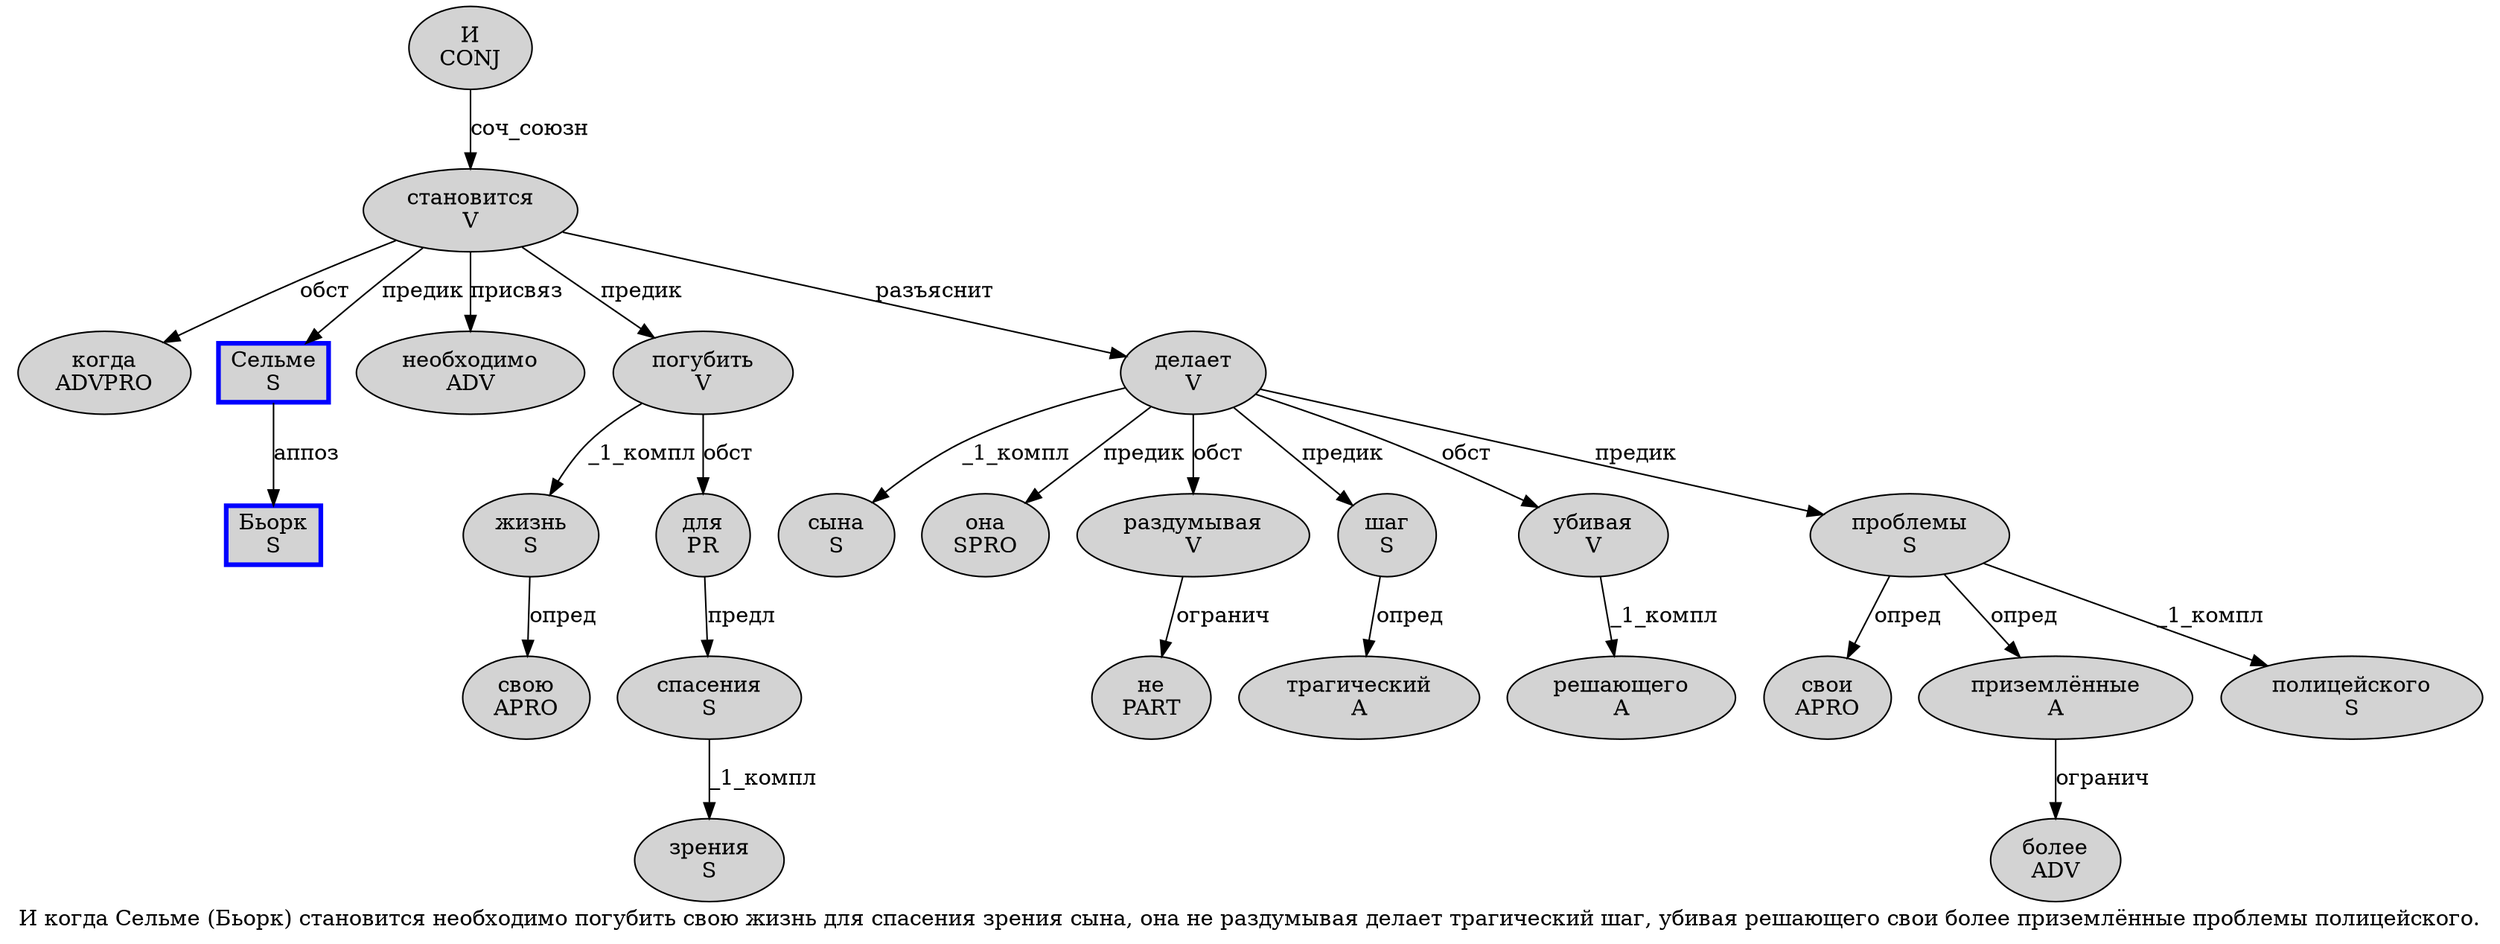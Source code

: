 digraph SENTENCE_1178 {
	graph [label="И когда Сельме (Бьорк) становится необходимо погубить свою жизнь для спасения зрения сына, она не раздумывая делает трагический шаг, убивая решающего свои более приземлённые проблемы полицейского."]
	node [style=filled]
		0 [label="И
CONJ" color="" fillcolor=lightgray penwidth=1 shape=ellipse]
		1 [label="когда
ADVPRO" color="" fillcolor=lightgray penwidth=1 shape=ellipse]
		2 [label="Сельме
S" color=blue fillcolor=lightgray penwidth=3 shape=box]
		4 [label="Бьорк
S" color=blue fillcolor=lightgray penwidth=3 shape=box]
		6 [label="становится
V" color="" fillcolor=lightgray penwidth=1 shape=ellipse]
		7 [label="необходимо
ADV" color="" fillcolor=lightgray penwidth=1 shape=ellipse]
		8 [label="погубить
V" color="" fillcolor=lightgray penwidth=1 shape=ellipse]
		9 [label="свою
APRO" color="" fillcolor=lightgray penwidth=1 shape=ellipse]
		10 [label="жизнь
S" color="" fillcolor=lightgray penwidth=1 shape=ellipse]
		11 [label="для
PR" color="" fillcolor=lightgray penwidth=1 shape=ellipse]
		12 [label="спасения
S" color="" fillcolor=lightgray penwidth=1 shape=ellipse]
		13 [label="зрения
S" color="" fillcolor=lightgray penwidth=1 shape=ellipse]
		14 [label="сына
S" color="" fillcolor=lightgray penwidth=1 shape=ellipse]
		16 [label="она
SPRO" color="" fillcolor=lightgray penwidth=1 shape=ellipse]
		17 [label="не
PART" color="" fillcolor=lightgray penwidth=1 shape=ellipse]
		18 [label="раздумывая
V" color="" fillcolor=lightgray penwidth=1 shape=ellipse]
		19 [label="делает
V" color="" fillcolor=lightgray penwidth=1 shape=ellipse]
		20 [label="трагический
A" color="" fillcolor=lightgray penwidth=1 shape=ellipse]
		21 [label="шаг
S" color="" fillcolor=lightgray penwidth=1 shape=ellipse]
		23 [label="убивая
V" color="" fillcolor=lightgray penwidth=1 shape=ellipse]
		24 [label="решающего
A" color="" fillcolor=lightgray penwidth=1 shape=ellipse]
		25 [label="свои
APRO" color="" fillcolor=lightgray penwidth=1 shape=ellipse]
		26 [label="более
ADV" color="" fillcolor=lightgray penwidth=1 shape=ellipse]
		27 [label="приземлённые
A" color="" fillcolor=lightgray penwidth=1 shape=ellipse]
		28 [label="проблемы
S" color="" fillcolor=lightgray penwidth=1 shape=ellipse]
		29 [label="полицейского
S" color="" fillcolor=lightgray penwidth=1 shape=ellipse]
			28 -> 25 [label="опред"]
			28 -> 27 [label="опред"]
			28 -> 29 [label="_1_компл"]
			8 -> 10 [label="_1_компл"]
			8 -> 11 [label="обст"]
			6 -> 1 [label="обст"]
			6 -> 2 [label="предик"]
			6 -> 7 [label="присвяз"]
			6 -> 8 [label="предик"]
			6 -> 19 [label="разъяснит"]
			18 -> 17 [label="огранич"]
			2 -> 4 [label="аппоз"]
			19 -> 14 [label="_1_компл"]
			19 -> 16 [label="предик"]
			19 -> 18 [label="обст"]
			19 -> 21 [label="предик"]
			19 -> 23 [label="обст"]
			19 -> 28 [label="предик"]
			23 -> 24 [label="_1_компл"]
			11 -> 12 [label="предл"]
			0 -> 6 [label="соч_союзн"]
			12 -> 13 [label="_1_компл"]
			27 -> 26 [label="огранич"]
			21 -> 20 [label="опред"]
			10 -> 9 [label="опред"]
}